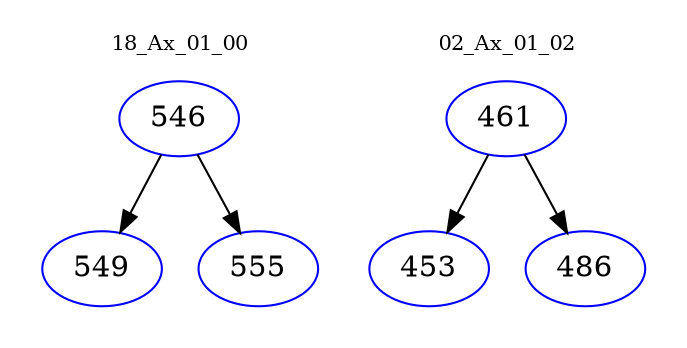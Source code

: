 digraph{
subgraph cluster_0 {
color = white
label = "18_Ax_01_00";
fontsize=10;
T0_546 [label="546", color="blue"]
T0_546 -> T0_549 [color="black"]
T0_549 [label="549", color="blue"]
T0_546 -> T0_555 [color="black"]
T0_555 [label="555", color="blue"]
}
subgraph cluster_1 {
color = white
label = "02_Ax_01_02";
fontsize=10;
T1_461 [label="461", color="blue"]
T1_461 -> T1_453 [color="black"]
T1_453 [label="453", color="blue"]
T1_461 -> T1_486 [color="black"]
T1_486 [label="486", color="blue"]
}
}
